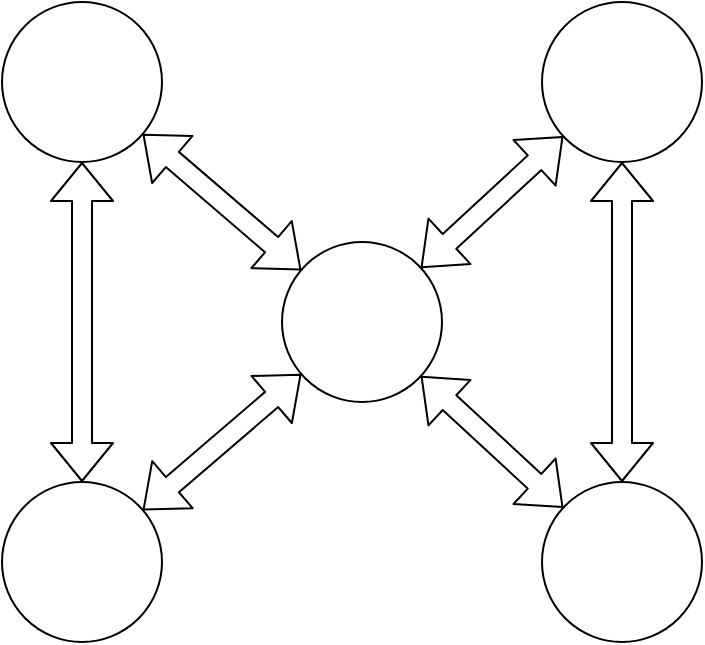 <mxfile version="14.6.13" type="github">
  <diagram id="z6lxiCS5bTPtnJwJAkri" name="Page-1">
    <mxGraphModel dx="1209" dy="643" grid="1" gridSize="10" guides="1" tooltips="1" connect="1" arrows="1" fold="1" page="1" pageScale="1" pageWidth="827" pageHeight="1169" math="0" shadow="0">
      <root>
        <mxCell id="0" />
        <mxCell id="1" parent="0" />
        <mxCell id="Acn9G3id7ki6_PeFdA2S-1" value="" style="ellipse;whiteSpace=wrap;html=1;aspect=fixed;" parent="1" vertex="1">
          <mxGeometry x="170" y="130" width="80" height="80" as="geometry" />
        </mxCell>
        <mxCell id="Acn9G3id7ki6_PeFdA2S-2" value="" style="ellipse;whiteSpace=wrap;html=1;aspect=fixed;" parent="1" vertex="1">
          <mxGeometry x="170" y="370" width="80" height="80" as="geometry" />
        </mxCell>
        <mxCell id="Acn9G3id7ki6_PeFdA2S-3" value="" style="ellipse;whiteSpace=wrap;html=1;aspect=fixed;" parent="1" vertex="1">
          <mxGeometry x="440" y="130" width="80" height="80" as="geometry" />
        </mxCell>
        <mxCell id="Acn9G3id7ki6_PeFdA2S-4" value="" style="ellipse;whiteSpace=wrap;html=1;aspect=fixed;" parent="1" vertex="1">
          <mxGeometry x="440" y="370" width="80" height="80" as="geometry" />
        </mxCell>
        <mxCell id="1Ixk-NZFv9qU1EKzr9T6-1" value="" style="shape=image;html=1;verticalAlign=top;verticalLabelPosition=bottom;labelBackgroundColor=#ffffff;imageAspect=0;aspect=fixed;image=https://cdn4.iconfinder.com/data/icons/iconsimple-logotypes/512/android-128.png" vertex="1" parent="1">
          <mxGeometry x="186" y="146" width="48" height="48" as="geometry" />
        </mxCell>
        <mxCell id="1Ixk-NZFv9qU1EKzr9T6-3" value="" style="shape=image;html=1;verticalAlign=top;verticalLabelPosition=bottom;labelBackgroundColor=#ffffff;imageAspect=0;aspect=fixed;image=https://cdn4.iconfinder.com/data/icons/iconsimple-logotypes/512/android-128.png" vertex="1" parent="1">
          <mxGeometry x="456" y="146" width="48" height="48" as="geometry" />
        </mxCell>
        <mxCell id="1Ixk-NZFv9qU1EKzr9T6-4" value="" style="ellipse;whiteSpace=wrap;html=1;aspect=fixed;" vertex="1" parent="1">
          <mxGeometry x="310" y="250" width="80" height="80" as="geometry" />
        </mxCell>
        <mxCell id="1Ixk-NZFv9qU1EKzr9T6-5" value="" style="shape=flexArrow;endArrow=classic;startArrow=classic;html=1;" edge="1" parent="1" source="1Ixk-NZFv9qU1EKzr9T6-4" target="Acn9G3id7ki6_PeFdA2S-3">
          <mxGeometry width="100" height="100" relative="1" as="geometry">
            <mxPoint x="360" y="380" as="sourcePoint" />
            <mxPoint x="460" y="200" as="targetPoint" />
          </mxGeometry>
        </mxCell>
        <mxCell id="1Ixk-NZFv9qU1EKzr9T6-6" value="" style="shape=flexArrow;endArrow=classic;startArrow=classic;html=1;" edge="1" parent="1" source="1Ixk-NZFv9qU1EKzr9T6-4" target="Acn9G3id7ki6_PeFdA2S-4">
          <mxGeometry width="100" height="100" relative="1" as="geometry">
            <mxPoint x="360" y="300" as="sourcePoint" />
            <mxPoint x="460" y="280" as="targetPoint" />
          </mxGeometry>
        </mxCell>
        <mxCell id="1Ixk-NZFv9qU1EKzr9T6-7" value="" style="shape=flexArrow;endArrow=classic;startArrow=classic;html=1;" edge="1" parent="1" source="Acn9G3id7ki6_PeFdA2S-2" target="1Ixk-NZFv9qU1EKzr9T6-4">
          <mxGeometry width="100" height="100" relative="1" as="geometry">
            <mxPoint x="360" y="380" as="sourcePoint" />
            <mxPoint x="460" y="280" as="targetPoint" />
          </mxGeometry>
        </mxCell>
        <mxCell id="1Ixk-NZFv9qU1EKzr9T6-8" value="" style="shape=flexArrow;endArrow=classic;startArrow=classic;html=1;" edge="1" parent="1" source="1Ixk-NZFv9qU1EKzr9T6-4" target="Acn9G3id7ki6_PeFdA2S-1">
          <mxGeometry width="100" height="100" relative="1" as="geometry">
            <mxPoint x="360" y="380" as="sourcePoint" />
            <mxPoint x="220" y="250" as="targetPoint" />
          </mxGeometry>
        </mxCell>
        <mxCell id="1Ixk-NZFv9qU1EKzr9T6-9" value="" style="shape=flexArrow;endArrow=classic;startArrow=classic;html=1;" edge="1" parent="1" source="Acn9G3id7ki6_PeFdA2S-2" target="Acn9G3id7ki6_PeFdA2S-1">
          <mxGeometry width="100" height="100" relative="1" as="geometry">
            <mxPoint x="360" y="380" as="sourcePoint" />
            <mxPoint x="170" y="270" as="targetPoint" />
          </mxGeometry>
        </mxCell>
        <mxCell id="1Ixk-NZFv9qU1EKzr9T6-10" value="" style="shape=flexArrow;endArrow=classic;startArrow=classic;html=1;" edge="1" parent="1" source="Acn9G3id7ki6_PeFdA2S-4" target="Acn9G3id7ki6_PeFdA2S-3">
          <mxGeometry width="100" height="100" relative="1" as="geometry">
            <mxPoint x="360" y="380" as="sourcePoint" />
            <mxPoint x="460" y="280" as="targetPoint" />
          </mxGeometry>
        </mxCell>
      </root>
    </mxGraphModel>
  </diagram>
</mxfile>
